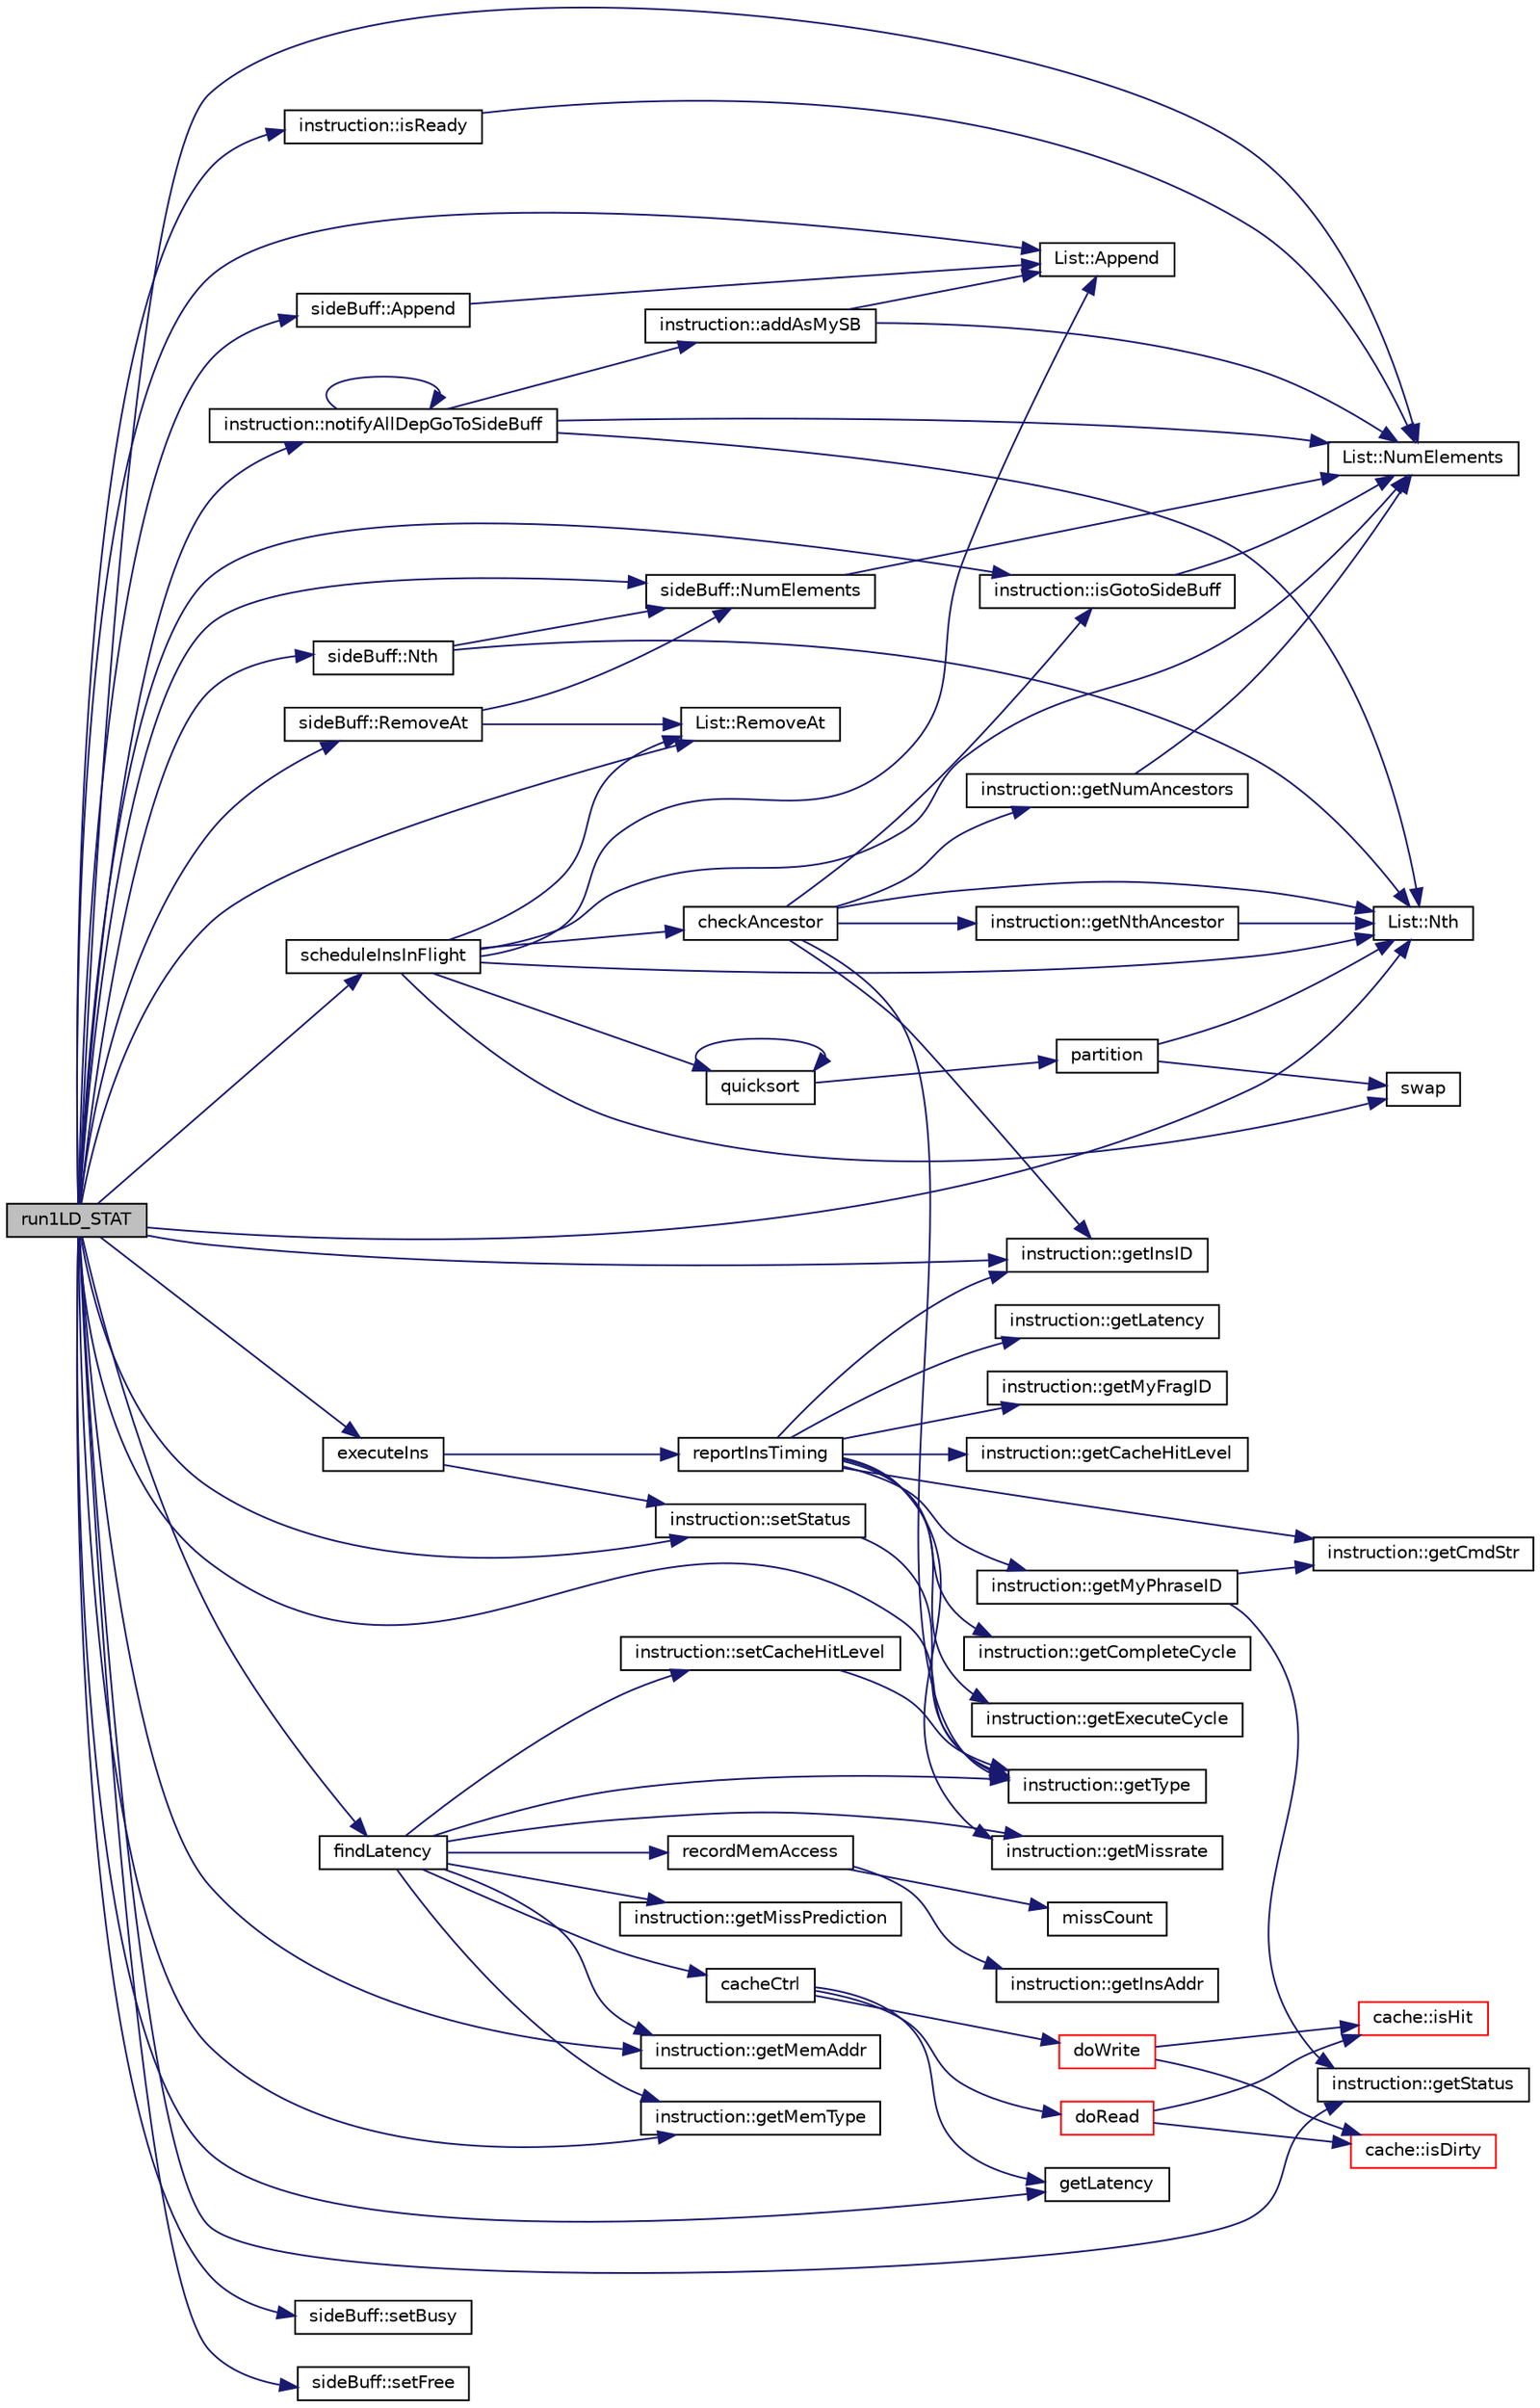 digraph G
{
  edge [fontname="Helvetica",fontsize="10",labelfontname="Helvetica",labelfontsize="10"];
  node [fontname="Helvetica",fontsize="10",shape=record];
  rankdir=LR;
  Node1 [label="run1LD_STAT",height=0.2,width=0.4,color="black", fillcolor="grey75", style="filled" fontcolor="black"];
  Node1 -> Node2 [color="midnightblue",fontsize="10",style="solid"];
  Node2 [label="sideBuff::Append",height=0.2,width=0.4,color="black", fillcolor="white", style="filled",URL="$classsideBuff.html#ac857d71bc433b326af497e81c9d51a85"];
  Node2 -> Node3 [color="midnightblue",fontsize="10",style="solid"];
  Node3 [label="List::Append",height=0.2,width=0.4,color="black", fillcolor="white", style="filled",URL="$classList.html#a473190098e38206d0125b0737245e613"];
  Node1 -> Node3 [color="midnightblue",fontsize="10",style="solid"];
  Node1 -> Node4 [color="midnightblue",fontsize="10",style="solid"];
  Node4 [label="executeIns",height=0.2,width=0.4,color="black", fillcolor="white", style="filled",URL="$bkEnd_8cpp.html#a71f0f1c12b63efb040d2ab4a920e02d5"];
  Node4 -> Node5 [color="midnightblue",fontsize="10",style="solid"];
  Node5 [label="reportInsTiming",height=0.2,width=0.4,color="black", fillcolor="white", style="filled",URL="$bkEnd_8cpp.html#a28571fa314c00095dc96822adb0dd144"];
  Node5 -> Node6 [color="midnightblue",fontsize="10",style="solid"];
  Node6 [label="instruction::getCacheHitLevel",height=0.2,width=0.4,color="black", fillcolor="white", style="filled",URL="$classinstruction.html#a722d3e54a39d82832a6f9769602ff967"];
  Node5 -> Node7 [color="midnightblue",fontsize="10",style="solid"];
  Node7 [label="instruction::getCmdStr",height=0.2,width=0.4,color="black", fillcolor="white", style="filled",URL="$classinstruction.html#a95d2dc965b2b6bb037d31af748b98d30"];
  Node5 -> Node8 [color="midnightblue",fontsize="10",style="solid"];
  Node8 [label="instruction::getCompleteCycle",height=0.2,width=0.4,color="black", fillcolor="white", style="filled",URL="$classinstruction.html#a509352a63d4ffd931dd5a0a48f4451ba"];
  Node5 -> Node9 [color="midnightblue",fontsize="10",style="solid"];
  Node9 [label="instruction::getExecuteCycle",height=0.2,width=0.4,color="black", fillcolor="white", style="filled",URL="$classinstruction.html#a85915959a0db53205b721c2593941785"];
  Node5 -> Node10 [color="midnightblue",fontsize="10",style="solid"];
  Node10 [label="instruction::getInsID",height=0.2,width=0.4,color="black", fillcolor="white", style="filled",URL="$classinstruction.html#a0856c8a7411c298a51cd8d8d5e2f8b12"];
  Node5 -> Node11 [color="midnightblue",fontsize="10",style="solid"];
  Node11 [label="instruction::getLatency",height=0.2,width=0.4,color="black", fillcolor="white", style="filled",URL="$classinstruction.html#a842fd50e52a3e3d31fcf8b7a180a32bd"];
  Node5 -> Node12 [color="midnightblue",fontsize="10",style="solid"];
  Node12 [label="instruction::getMissrate",height=0.2,width=0.4,color="black", fillcolor="white", style="filled",URL="$classinstruction.html#a7f04521e22bec22c519fdc44d7c8b83a"];
  Node5 -> Node13 [color="midnightblue",fontsize="10",style="solid"];
  Node13 [label="instruction::getMyFragID",height=0.2,width=0.4,color="black", fillcolor="white", style="filled",URL="$classinstruction.html#aab5d4a97c106ad3a04bca6dc2ff8e11c"];
  Node5 -> Node14 [color="midnightblue",fontsize="10",style="solid"];
  Node14 [label="instruction::getMyPhraseID",height=0.2,width=0.4,color="black", fillcolor="white", style="filled",URL="$classinstruction.html#a5047f83c94ed37bcae844d295ba0e6e4"];
  Node14 -> Node7 [color="midnightblue",fontsize="10",style="solid"];
  Node14 -> Node15 [color="midnightblue",fontsize="10",style="solid"];
  Node15 [label="instruction::getStatus",height=0.2,width=0.4,color="black", fillcolor="white", style="filled",URL="$classinstruction.html#ae93f7b1b0385897bb15fc795ee654c37"];
  Node4 -> Node16 [color="midnightblue",fontsize="10",style="solid"];
  Node16 [label="instruction::setStatus",height=0.2,width=0.4,color="black", fillcolor="white", style="filled",URL="$classinstruction.html#ab4b1bbe98c775d3a1fab0ed281a4ad4f"];
  Node16 -> Node17 [color="midnightblue",fontsize="10",style="solid"];
  Node17 [label="instruction::getType",height=0.2,width=0.4,color="black", fillcolor="white", style="filled",URL="$classinstruction.html#a47623362d505a662b974624f81288389"];
  Node1 -> Node18 [color="midnightblue",fontsize="10",style="solid"];
  Node18 [label="findLatency",height=0.2,width=0.4,color="black", fillcolor="white", style="filled",URL="$bkEnd_8cpp.html#a425e040d7cdd063c48e543f19d61d29e"];
  Node18 -> Node19 [color="midnightblue",fontsize="10",style="solid"];
  Node19 [label="cacheCtrl",height=0.2,width=0.4,color="black", fillcolor="white", style="filled",URL="$cacheCtrl_8cpp.html#a647b95d4a9cb0f09d95d2adfaf25e1d7"];
  Node19 -> Node20 [color="midnightblue",fontsize="10",style="solid"];
  Node20 [label="doRead",height=0.2,width=0.4,color="red", fillcolor="white", style="filled",URL="$cacheCtrl_8cpp.html#aca22aa31c1e2231d94dea96de677955a"];
  Node20 -> Node21 [color="midnightblue",fontsize="10",style="solid"];
  Node21 [label="cache::isDirty",height=0.2,width=0.4,color="red", fillcolor="white", style="filled",URL="$classcache.html#ab1edc7f06068472ac043cbd293ae83ea"];
  Node20 -> Node22 [color="midnightblue",fontsize="10",style="solid"];
  Node22 [label="cache::isHit",height=0.2,width=0.4,color="red", fillcolor="white", style="filled",URL="$classcache.html#af39bc5f11fbca905873c840a8dcfb9b9"];
  Node19 -> Node23 [color="midnightblue",fontsize="10",style="solid"];
  Node23 [label="doWrite",height=0.2,width=0.4,color="red", fillcolor="white", style="filled",URL="$cacheCtrl_8cpp.html#a940d1bcbe86e71d64bd1eede69d55324"];
  Node23 -> Node21 [color="midnightblue",fontsize="10",style="solid"];
  Node23 -> Node22 [color="midnightblue",fontsize="10",style="solid"];
  Node19 -> Node24 [color="midnightblue",fontsize="10",style="solid"];
  Node24 [label="getLatency",height=0.2,width=0.4,color="black", fillcolor="white", style="filled",URL="$cacheCtrl_8h.html#a7c2452ed16a72831698606002127800d"];
  Node18 -> Node25 [color="midnightblue",fontsize="10",style="solid"];
  Node25 [label="instruction::getMemAddr",height=0.2,width=0.4,color="black", fillcolor="white", style="filled",URL="$classinstruction.html#a507811b2f10f679c90ac79ff64929272"];
  Node18 -> Node26 [color="midnightblue",fontsize="10",style="solid"];
  Node26 [label="instruction::getMemType",height=0.2,width=0.4,color="black", fillcolor="white", style="filled",URL="$classinstruction.html#a8051847b8731d697107d682564a7385f"];
  Node18 -> Node27 [color="midnightblue",fontsize="10",style="solid"];
  Node27 [label="instruction::getMissPrediction",height=0.2,width=0.4,color="black", fillcolor="white", style="filled",URL="$classinstruction.html#a8968b6df9999fd346e9ad67dbb3c24a6"];
  Node18 -> Node12 [color="midnightblue",fontsize="10",style="solid"];
  Node18 -> Node17 [color="midnightblue",fontsize="10",style="solid"];
  Node18 -> Node28 [color="midnightblue",fontsize="10",style="solid"];
  Node28 [label="recordMemAccess",height=0.2,width=0.4,color="black", fillcolor="white", style="filled",URL="$bkEnd_8cpp.html#a9bec7fac736a429a859566bf1701fd5f"];
  Node28 -> Node29 [color="midnightblue",fontsize="10",style="solid"];
  Node29 [label="instruction::getInsAddr",height=0.2,width=0.4,color="black", fillcolor="white", style="filled",URL="$classinstruction.html#ac1fabe854c85726785052c7a5ebf6d39"];
  Node28 -> Node30 [color="midnightblue",fontsize="10",style="solid"];
  Node30 [label="missCount",height=0.2,width=0.4,color="black", fillcolor="white", style="filled",URL="$latency_8cpp.html#a1be97bc9cf68b3b46b080a590d83622a"];
  Node18 -> Node31 [color="midnightblue",fontsize="10",style="solid"];
  Node31 [label="instruction::setCacheHitLevel",height=0.2,width=0.4,color="black", fillcolor="white", style="filled",URL="$classinstruction.html#a060fa401d6b45027f08d827ef2ceb114"];
  Node31 -> Node17 [color="midnightblue",fontsize="10",style="solid"];
  Node1 -> Node10 [color="midnightblue",fontsize="10",style="solid"];
  Node1 -> Node24 [color="midnightblue",fontsize="10",style="solid"];
  Node1 -> Node25 [color="midnightblue",fontsize="10",style="solid"];
  Node1 -> Node26 [color="midnightblue",fontsize="10",style="solid"];
  Node1 -> Node15 [color="midnightblue",fontsize="10",style="solid"];
  Node1 -> Node17 [color="midnightblue",fontsize="10",style="solid"];
  Node1 -> Node32 [color="midnightblue",fontsize="10",style="solid"];
  Node32 [label="instruction::isGotoSideBuff",height=0.2,width=0.4,color="black", fillcolor="white", style="filled",URL="$classinstruction.html#aa6a5b8a0b7f5af780d1593890e87d6a1"];
  Node32 -> Node33 [color="midnightblue",fontsize="10",style="solid"];
  Node33 [label="List::NumElements",height=0.2,width=0.4,color="black", fillcolor="white", style="filled",URL="$classList.html#ac2e9d50f703b01bf643fa6ce50837c26"];
  Node1 -> Node34 [color="midnightblue",fontsize="10",style="solid"];
  Node34 [label="instruction::isReady",height=0.2,width=0.4,color="black", fillcolor="white", style="filled",URL="$classinstruction.html#a3d3c5926b3f74fa012e77011f6d65a57"];
  Node34 -> Node33 [color="midnightblue",fontsize="10",style="solid"];
  Node1 -> Node35 [color="midnightblue",fontsize="10",style="solid"];
  Node35 [label="instruction::notifyAllDepGoToSideBuff",height=0.2,width=0.4,color="black", fillcolor="white", style="filled",URL="$classinstruction.html#ae57b38a2a8bfab07e1bc6de8add821ae"];
  Node35 -> Node36 [color="midnightblue",fontsize="10",style="solid"];
  Node36 [label="instruction::addAsMySB",height=0.2,width=0.4,color="black", fillcolor="white", style="filled",URL="$classinstruction.html#a3498bf7e8b209d7912ef7c0bc977b5b2"];
  Node36 -> Node3 [color="midnightblue",fontsize="10",style="solid"];
  Node36 -> Node33 [color="midnightblue",fontsize="10",style="solid"];
  Node35 -> Node35 [color="midnightblue",fontsize="10",style="solid"];
  Node35 -> Node37 [color="midnightblue",fontsize="10",style="solid"];
  Node37 [label="List::Nth",height=0.2,width=0.4,color="black", fillcolor="white", style="filled",URL="$classList.html#a5eb964816de33c85e1d46658ddf8c6c4"];
  Node35 -> Node33 [color="midnightblue",fontsize="10",style="solid"];
  Node1 -> Node37 [color="midnightblue",fontsize="10",style="solid"];
  Node1 -> Node38 [color="midnightblue",fontsize="10",style="solid"];
  Node38 [label="sideBuff::Nth",height=0.2,width=0.4,color="black", fillcolor="white", style="filled",URL="$classsideBuff.html#a99e13bc46d8355a39a7043a88bc48c37"];
  Node38 -> Node37 [color="midnightblue",fontsize="10",style="solid"];
  Node38 -> Node39 [color="midnightblue",fontsize="10",style="solid"];
  Node39 [label="sideBuff::NumElements",height=0.2,width=0.4,color="black", fillcolor="white", style="filled",URL="$classsideBuff.html#a3205423759a907b93718eecad26e9a56"];
  Node39 -> Node33 [color="midnightblue",fontsize="10",style="solid"];
  Node1 -> Node33 [color="midnightblue",fontsize="10",style="solid"];
  Node1 -> Node39 [color="midnightblue",fontsize="10",style="solid"];
  Node1 -> Node40 [color="midnightblue",fontsize="10",style="solid"];
  Node40 [label="sideBuff::RemoveAt",height=0.2,width=0.4,color="black", fillcolor="white", style="filled",URL="$classsideBuff.html#afa37ed375211a7982f1b6ce8f2a3cd4f"];
  Node40 -> Node39 [color="midnightblue",fontsize="10",style="solid"];
  Node40 -> Node41 [color="midnightblue",fontsize="10",style="solid"];
  Node41 [label="List::RemoveAt",height=0.2,width=0.4,color="black", fillcolor="white", style="filled",URL="$classList.html#af17f72d263f90d53ea8501b5b1853470"];
  Node1 -> Node41 [color="midnightblue",fontsize="10",style="solid"];
  Node1 -> Node42 [color="midnightblue",fontsize="10",style="solid"];
  Node42 [label="scheduleInsInFlight",height=0.2,width=0.4,color="black", fillcolor="white", style="filled",URL="$bkEnd_8cpp.html#a62811b6c8089a0b9969bcfa219fe4326"];
  Node42 -> Node3 [color="midnightblue",fontsize="10",style="solid"];
  Node42 -> Node43 [color="midnightblue",fontsize="10",style="solid"];
  Node43 [label="checkAncestor",height=0.2,width=0.4,color="black", fillcolor="white", style="filled",URL="$bkEnd_8cpp.html#a614e7cde759a7fb104ba2b7c53ac31d3"];
  Node43 -> Node10 [color="midnightblue",fontsize="10",style="solid"];
  Node43 -> Node44 [color="midnightblue",fontsize="10",style="solid"];
  Node44 [label="instruction::getNthAncestor",height=0.2,width=0.4,color="black", fillcolor="white", style="filled",URL="$classinstruction.html#aee9c18eaa3dfe56eacc82ac31b8231d5"];
  Node44 -> Node37 [color="midnightblue",fontsize="10",style="solid"];
  Node43 -> Node45 [color="midnightblue",fontsize="10",style="solid"];
  Node45 [label="instruction::getNumAncestors",height=0.2,width=0.4,color="black", fillcolor="white", style="filled",URL="$classinstruction.html#a2e29e3536ad20c65b6c7b76ba6e37ad8"];
  Node45 -> Node33 [color="midnightblue",fontsize="10",style="solid"];
  Node43 -> Node17 [color="midnightblue",fontsize="10",style="solid"];
  Node43 -> Node32 [color="midnightblue",fontsize="10",style="solid"];
  Node43 -> Node37 [color="midnightblue",fontsize="10",style="solid"];
  Node42 -> Node37 [color="midnightblue",fontsize="10",style="solid"];
  Node42 -> Node33 [color="midnightblue",fontsize="10",style="solid"];
  Node42 -> Node46 [color="midnightblue",fontsize="10",style="solid"];
  Node46 [label="quicksort",height=0.2,width=0.4,color="black", fillcolor="white", style="filled",URL="$backend_2quickSort_8cpp.html#aa24965640345441ebc8ec6b4f3123d5b"];
  Node46 -> Node47 [color="midnightblue",fontsize="10",style="solid"];
  Node47 [label="partition",height=0.2,width=0.4,color="black", fillcolor="white", style="filled",URL="$backend_2quickSort_8cpp.html#afc1fb20f62a95431879851f5bc1cb252"];
  Node47 -> Node37 [color="midnightblue",fontsize="10",style="solid"];
  Node47 -> Node48 [color="midnightblue",fontsize="10",style="solid"];
  Node48 [label="swap",height=0.2,width=0.4,color="black", fillcolor="white", style="filled",URL="$backend_2quickSort_8cpp.html#a9b60d58c6031a4013f0a26bdd29d78ff"];
  Node46 -> Node46 [color="midnightblue",fontsize="10",style="solid"];
  Node42 -> Node41 [color="midnightblue",fontsize="10",style="solid"];
  Node42 -> Node48 [color="midnightblue",fontsize="10",style="solid"];
  Node1 -> Node49 [color="midnightblue",fontsize="10",style="solid"];
  Node49 [label="sideBuff::setBusy",height=0.2,width=0.4,color="black", fillcolor="white", style="filled",URL="$classsideBuff.html#a60fbdbcec76a2156a72836738a74ce1d"];
  Node1 -> Node50 [color="midnightblue",fontsize="10",style="solid"];
  Node50 [label="sideBuff::setFree",height=0.2,width=0.4,color="black", fillcolor="white", style="filled",URL="$classsideBuff.html#ac6da2edaaf7677094f8afbb813413ce7"];
  Node1 -> Node16 [color="midnightblue",fontsize="10",style="solid"];
}
